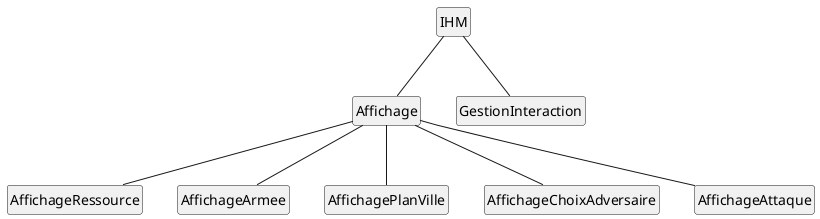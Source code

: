 @startuml
hide empty method 
hide empty attribute 
hide circle

IHM -- Affichage
IHM -- GestionInteraction
Affichage -- AffichageRessource
Affichage -- AffichageArmee
Affichage -- AffichagePlanVille
Affichage -- AffichageChoixAdversaire
Affichage -- AffichageAttaque 

@enduml
